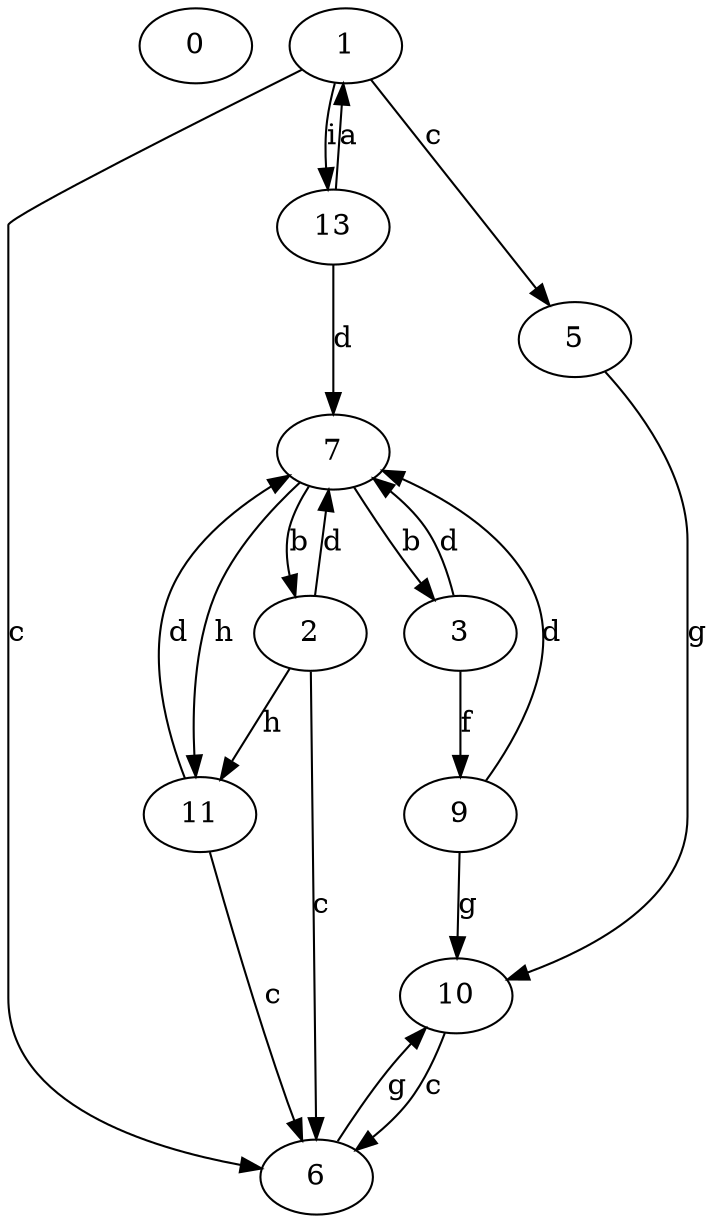 strict digraph  {
0;
1;
2;
3;
5;
6;
7;
9;
10;
11;
13;
1 -> 5  [label=c];
1 -> 6  [label=c];
1 -> 13  [label=i];
2 -> 6  [label=c];
2 -> 7  [label=d];
2 -> 11  [label=h];
3 -> 7  [label=d];
3 -> 9  [label=f];
5 -> 10  [label=g];
6 -> 10  [label=g];
7 -> 2  [label=b];
7 -> 3  [label=b];
7 -> 11  [label=h];
9 -> 7  [label=d];
9 -> 10  [label=g];
10 -> 6  [label=c];
11 -> 6  [label=c];
11 -> 7  [label=d];
13 -> 1  [label=a];
13 -> 7  [label=d];
}
